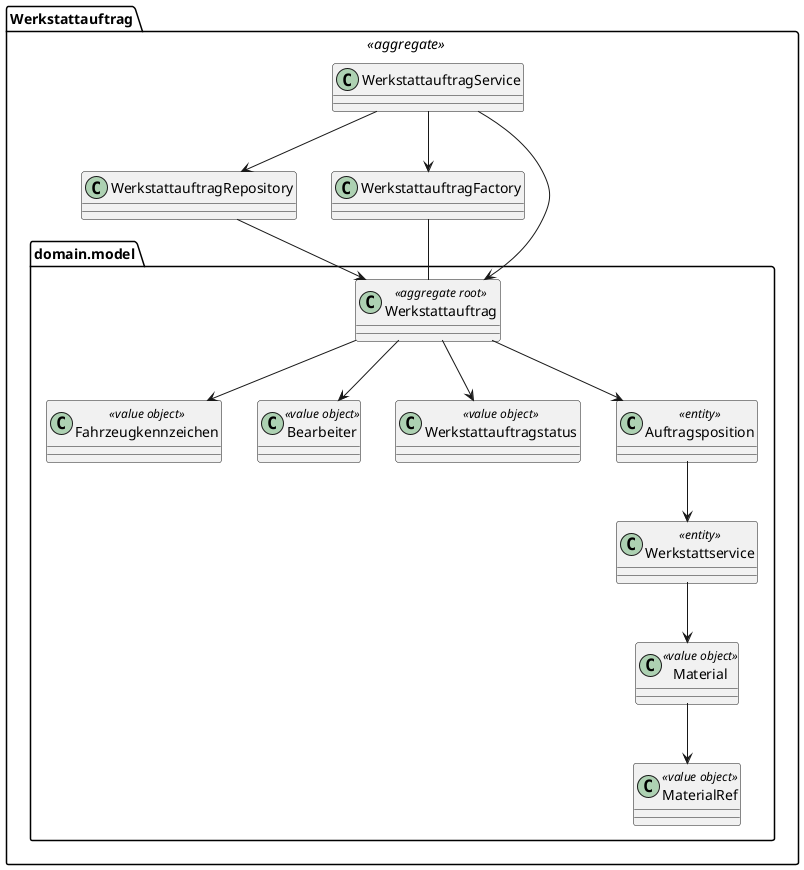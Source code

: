@startuml

package "Werkstattauftrag" as werkstattauftragModul <<aggregate>> {

    class WerkstattauftragService
    class WerkstattauftragRepository
    class WerkstattauftragFactory

    package "domain.model" as domainModel {
        class Werkstattauftrag <<aggregate root>>
        class Fahrzeugkennzeichen <<value object>>
        class Bearbeiter <<value object>>
        class Werkstattauftragstatus <<value object>>
        class Auftragsposition <<entity>>
        class Werkstattservice <<entity>>
        class Material <<value object>>
        class MaterialRef <<value object>>

        Werkstattauftrag --> Fahrzeugkennzeichen
        Werkstattauftrag --> Bearbeiter
        Werkstattauftrag --> Werkstattauftragstatus
        Werkstattauftrag --> Auftragsposition
        Auftragsposition --> Werkstattservice
        Werkstattservice --> Material
        Material --> MaterialRef

    }

    WerkstattauftragService --> WerkstattauftragRepository
    WerkstattauftragService --> Werkstattauftrag
    WerkstattauftragService --> WerkstattauftragFactory
    WerkstattauftragFactory -- Werkstattauftrag
    WerkstattauftragRepository --> Werkstattauftrag

}

@enduml